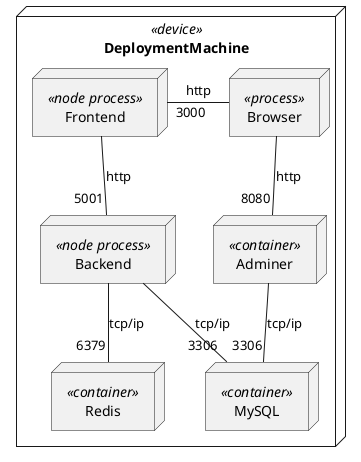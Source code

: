 @startuml

node DeploymentMachine <<device>> {
    node MySQL <<container>>

    node Adminer <<container>>

    node Redis <<container>>

    node Backend <<node process>>

    node Frontend <<node process>>

    Frontend -- "5001" Backend: http

    Backend -- "3306" MySQL: tcp/ip

    Backend -- "6379" Redis: tcp/ip

    Adminer -- "3306" MySQL: tcp/ip

    node Browser <<process>>

    Browser -left- "3000" Frontend: http

    Browser -- "8080" Adminer: http
}

@enduml